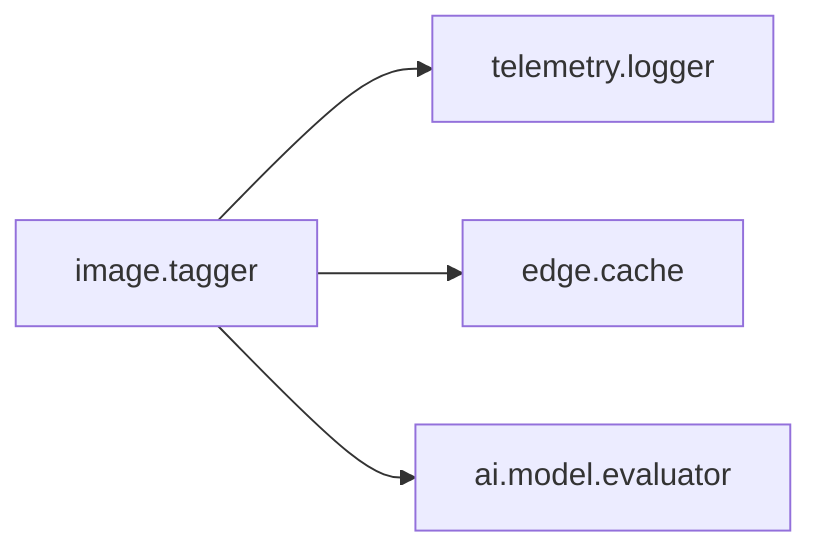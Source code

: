 graph LR
  A[image.tagger] --> B[telemetry.logger]
  A --> C[edge.cache]
  A --> D[ai.model.evaluator]